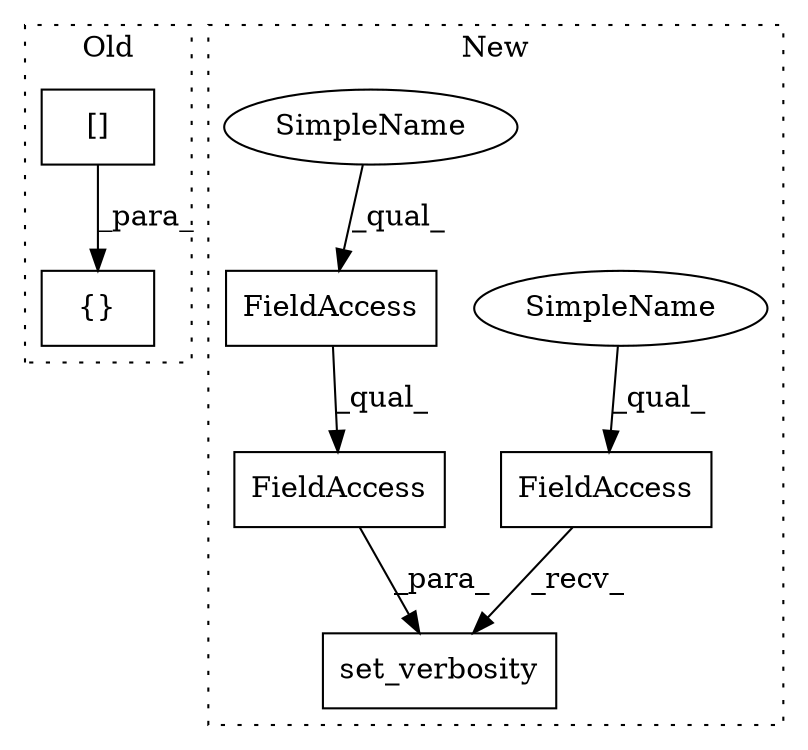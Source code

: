 digraph G {
subgraph cluster0 {
1 [label="[]" a="2" s="3626,3640" l="12,1" shape="box"];
6 [label="{}" a="4" s="3625,3641" l="1,1" shape="box"];
label = "Old";
style="dotted";
}
subgraph cluster1 {
2 [label="set_verbosity" a="32" s="1793,1831" l="14,1" shape="box"];
3 [label="FieldAccess" a="22" s="1774" l="18" shape="box"];
4 [label="FieldAccess" a="22" s="1807" l="18" shape="box"];
5 [label="FieldAccess" a="22" s="1807" l="24" shape="box"];
7 [label="SimpleName" a="42" s="1774" l="10" shape="ellipse"];
8 [label="SimpleName" a="42" s="1807" l="10" shape="ellipse"];
label = "New";
style="dotted";
}
1 -> 6 [label="_para_"];
3 -> 2 [label="_recv_"];
4 -> 5 [label="_qual_"];
5 -> 2 [label="_para_"];
7 -> 3 [label="_qual_"];
8 -> 4 [label="_qual_"];
}